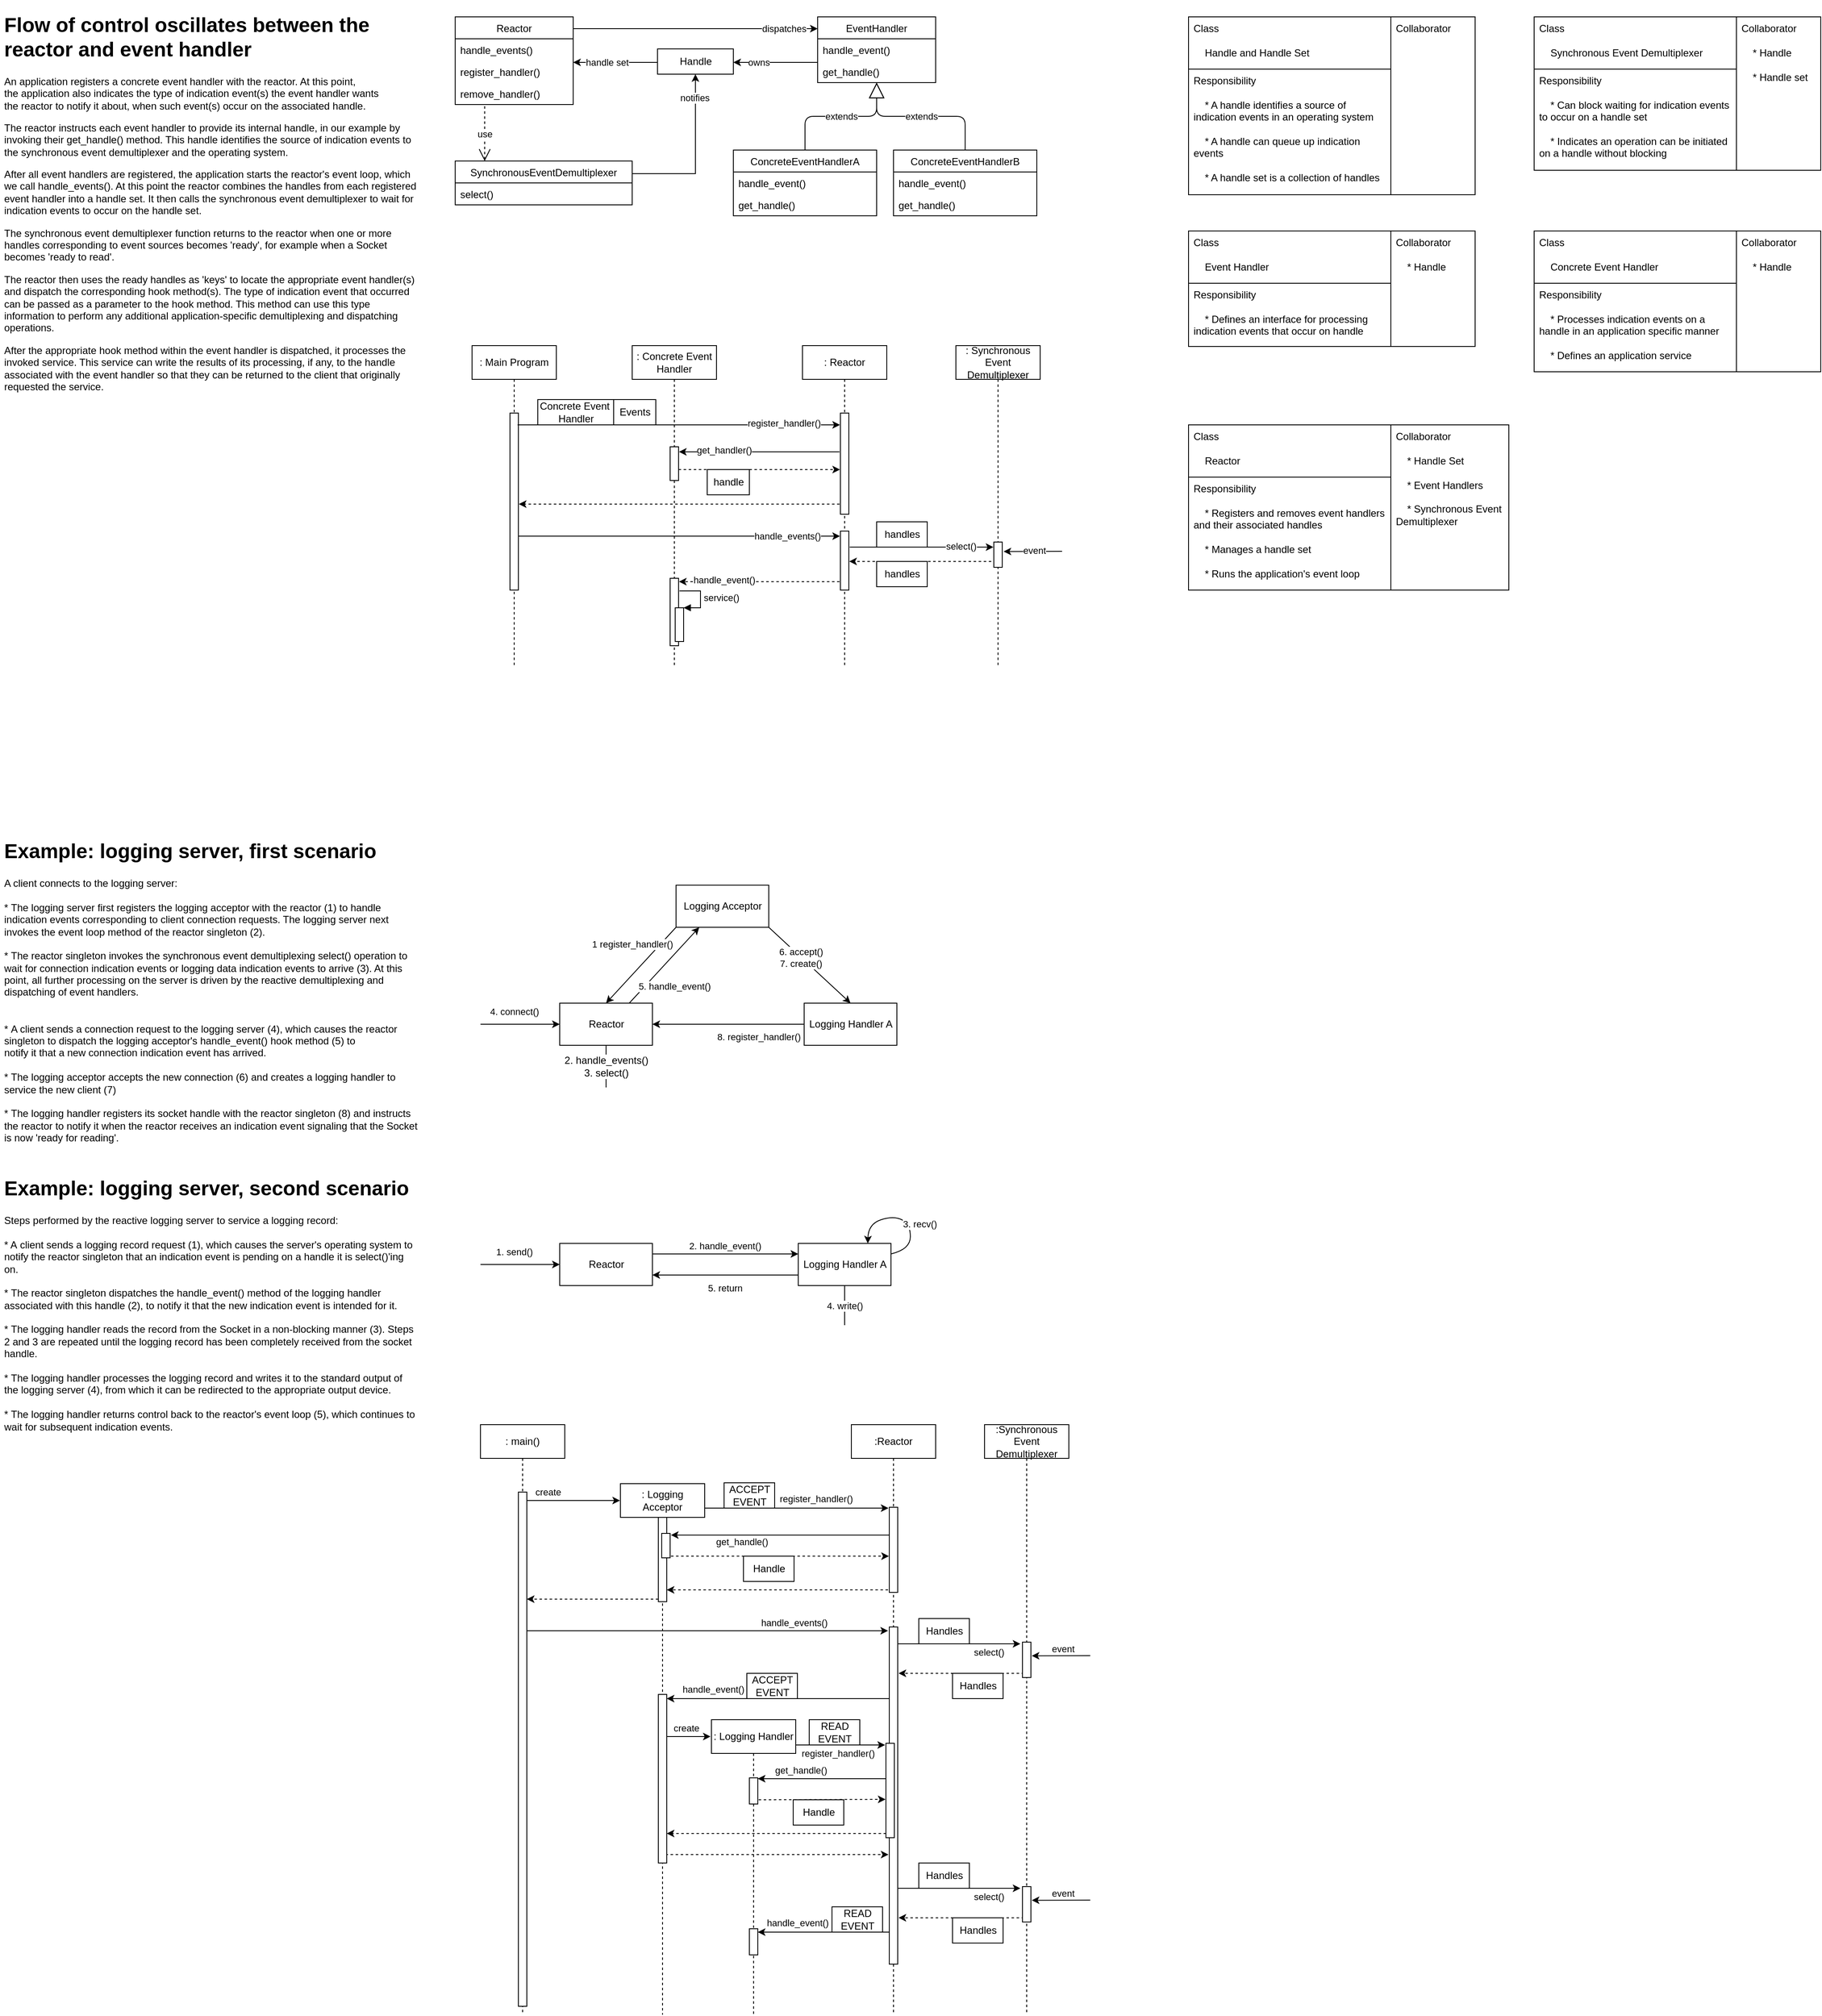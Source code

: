 <mxfile version="13.6.5">
    <diagram id="i6eAsQiDidNN2xdV9aTh" name="Page-1">
        <mxGraphModel dx="2067" dy="903" grid="1" gridSize="10" guides="1" tooltips="1" connect="1" arrows="1" fold="1" page="0" pageScale="1" pageWidth="827" pageHeight="1169" math="0" shadow="0">
            <root>
                <mxCell id="0"/>
                <mxCell id="1" parent="0"/>
                <mxCell id="310" value="" style="endArrow=classic;html=1;" edge="1" parent="1">
                    <mxGeometry width="50" height="50" relative="1" as="geometry">
                        <mxPoint x="820" y="2330" as="sourcePoint"/>
                        <mxPoint x="970.5" y="2330" as="targetPoint"/>
                    </mxGeometry>
                </mxCell>
                <mxCell id="311" value="select()" style="edgeLabel;html=1;align=center;verticalAlign=middle;resizable=0;points=[];" vertex="1" connectable="0" parent="310">
                    <mxGeometry x="0.548" y="1" relative="1" as="geometry">
                        <mxPoint x="-4" y="11" as="offset"/>
                    </mxGeometry>
                </mxCell>
                <mxCell id="307" value="" style="endArrow=classic;html=1;" edge="1" parent="1">
                    <mxGeometry width="50" height="50" relative="1" as="geometry">
                        <mxPoint x="820" y="2382" as="sourcePoint"/>
                        <mxPoint x="659" y="2382" as="targetPoint"/>
                    </mxGeometry>
                </mxCell>
                <mxCell id="308" value="handle_event()" style="edgeLabel;html=1;align=center;verticalAlign=middle;resizable=0;points=[];" vertex="1" connectable="0" parent="307">
                    <mxGeometry x="-0.598" y="-3" relative="1" as="geometry">
                        <mxPoint x="-82" y="-8" as="offset"/>
                    </mxGeometry>
                </mxCell>
                <mxCell id="303" value="" style="endArrow=classic;html=1;dashed=1;" edge="1" parent="1">
                    <mxGeometry width="50" height="50" relative="1" as="geometry">
                        <mxPoint x="543.5" y="2290" as="sourcePoint"/>
                        <mxPoint x="814" y="2290" as="targetPoint"/>
                    </mxGeometry>
                </mxCell>
                <mxCell id="298" value="" style="endArrow=classic;html=1;" edge="1" parent="1">
                    <mxGeometry width="50" height="50" relative="1" as="geometry">
                        <mxPoint x="813" y="2200" as="sourcePoint"/>
                        <mxPoint x="659" y="2200" as="targetPoint"/>
                    </mxGeometry>
                </mxCell>
                <mxCell id="299" value="get_handle()" style="edgeLabel;html=1;align=center;verticalAlign=middle;resizable=0;points=[];" vertex="1" connectable="0" parent="298">
                    <mxGeometry x="-0.598" y="-3" relative="1" as="geometry">
                        <mxPoint x="-72" y="-7" as="offset"/>
                    </mxGeometry>
                </mxCell>
                <mxCell id="295" value="" style="endArrow=classic;html=1;" edge="1" parent="1">
                    <mxGeometry width="50" height="50" relative="1" as="geometry">
                        <mxPoint x="700" y="2160" as="sourcePoint"/>
                        <mxPoint x="810" y="2160" as="targetPoint"/>
                    </mxGeometry>
                </mxCell>
                <mxCell id="296" value="register_handler()" style="edgeLabel;html=1;align=center;verticalAlign=middle;resizable=0;points=[];" vertex="1" connectable="0" parent="295">
                    <mxGeometry x="-0.598" y="-3" relative="1" as="geometry">
                        <mxPoint x="32" y="7" as="offset"/>
                    </mxGeometry>
                </mxCell>
                <mxCell id="282" value="" style="endArrow=classic;html=1;" edge="1" parent="1" source="239">
                    <mxGeometry width="50" height="50" relative="1" as="geometry">
                        <mxPoint x="788" y="2105" as="sourcePoint"/>
                        <mxPoint x="551" y="2105" as="targetPoint"/>
                    </mxGeometry>
                </mxCell>
                <mxCell id="283" value="handle_event()" style="edgeLabel;html=1;align=center;verticalAlign=middle;resizable=0;points=[];" vertex="1" connectable="0" parent="282">
                    <mxGeometry x="0.23" y="4" relative="1" as="geometry">
                        <mxPoint x="-49" y="-15" as="offset"/>
                    </mxGeometry>
                </mxCell>
                <mxCell id="279" value="" style="endArrow=classic;html=1;dashed=1;exitX=0.7;exitY=0.881;exitDx=0;exitDy=0;exitPerimeter=0;" edge="1" parent="1">
                    <mxGeometry width="50" height="50" relative="1" as="geometry">
                        <mxPoint x="981" y="2075.002" as="sourcePoint"/>
                        <mxPoint x="826" y="2075" as="targetPoint"/>
                    </mxGeometry>
                </mxCell>
                <mxCell id="272" value="" style="endArrow=classic;html=1;" edge="1" parent="1">
                    <mxGeometry width="50" height="50" relative="1" as="geometry">
                        <mxPoint x="820" y="2040" as="sourcePoint"/>
                        <mxPoint x="970.5" y="2040" as="targetPoint"/>
                    </mxGeometry>
                </mxCell>
                <mxCell id="273" value="select()" style="edgeLabel;html=1;align=center;verticalAlign=middle;resizable=0;points=[];" vertex="1" connectable="0" parent="272">
                    <mxGeometry x="0.548" y="1" relative="1" as="geometry">
                        <mxPoint x="-4" y="11" as="offset"/>
                    </mxGeometry>
                </mxCell>
                <mxCell id="270" value="" style="endArrow=classic;html=1;" edge="1" parent="1">
                    <mxGeometry width="50" height="50" relative="1" as="geometry">
                        <mxPoint x="379.5" y="2024.5" as="sourcePoint"/>
                        <mxPoint x="813.5" y="2024.5" as="targetPoint"/>
                    </mxGeometry>
                </mxCell>
                <mxCell id="271" value="handle_events()" style="edgeLabel;html=1;align=center;verticalAlign=middle;resizable=0;points=[];" vertex="1" connectable="0" parent="270">
                    <mxGeometry x="-0.598" y="-3" relative="1" as="geometry">
                        <mxPoint x="235.5" y="-13" as="offset"/>
                    </mxGeometry>
                </mxCell>
                <mxCell id="263" value="" style="endArrow=classic;html=1;dashed=1;" edge="1" parent="1" source="239">
                    <mxGeometry width="50" height="50" relative="1" as="geometry">
                        <mxPoint x="788" y="1976" as="sourcePoint"/>
                        <mxPoint x="551" y="1976" as="targetPoint"/>
                    </mxGeometry>
                </mxCell>
                <mxCell id="247" value="" style="endArrow=classic;html=1;entryX=0.5;entryY=0.01;entryDx=0;entryDy=0;entryPerimeter=0;" edge="1" parent="1">
                    <mxGeometry width="50" height="50" relative="1" as="geometry">
                        <mxPoint x="590" y="1879" as="sourcePoint"/>
                        <mxPoint x="814" y="1879.01" as="targetPoint"/>
                    </mxGeometry>
                </mxCell>
                <mxCell id="248" value="register_handler()" style="edgeLabel;html=1;align=center;verticalAlign=middle;resizable=0;points=[];" vertex="1" connectable="0" parent="247">
                    <mxGeometry x="-0.598" y="-3" relative="1" as="geometry">
                        <mxPoint x="93" y="-14" as="offset"/>
                    </mxGeometry>
                </mxCell>
                <mxCell id="290" value="" style="endArrow=classic;html=1;entryX=0.06;entryY=0.105;entryDx=0;entryDy=0;entryPerimeter=0;" edge="1" parent="1">
                    <mxGeometry width="50" height="50" relative="1" as="geometry">
                        <mxPoint x="546.5" y="2149.95" as="sourcePoint"/>
                        <mxPoint x="603" y="2149.95" as="targetPoint"/>
                    </mxGeometry>
                </mxCell>
                <mxCell id="291" value="create" style="edgeLabel;html=1;align=center;verticalAlign=middle;resizable=0;points=[];" vertex="1" connectable="0" parent="290">
                    <mxGeometry x="-0.598" y="-3" relative="1" as="geometry">
                        <mxPoint x="16" y="-13" as="offset"/>
                    </mxGeometry>
                </mxCell>
                <mxCell id="256" value="" style="endArrow=classic;html=1;dashed=1;" edge="1" parent="1">
                    <mxGeometry width="50" height="50" relative="1" as="geometry">
                        <mxPoint x="544" y="1936" as="sourcePoint"/>
                        <mxPoint x="814.5" y="1936" as="targetPoint"/>
                    </mxGeometry>
                </mxCell>
                <mxCell id="252" value="" style="endArrow=classic;html=1;" edge="1" parent="1" source="239">
                    <mxGeometry width="50" height="50" relative="1" as="geometry">
                        <mxPoint x="789" y="1911" as="sourcePoint"/>
                        <mxPoint x="556" y="1911" as="targetPoint"/>
                        <Array as="points">
                            <mxPoint x="790" y="1911"/>
                        </Array>
                    </mxGeometry>
                </mxCell>
                <mxCell id="253" value="get_handle()" style="edgeLabel;html=1;align=center;verticalAlign=middle;resizable=0;points=[];" vertex="1" connectable="0" parent="252">
                    <mxGeometry x="-0.598" y="-3" relative="1" as="geometry">
                        <mxPoint x="-126.5" y="11" as="offset"/>
                    </mxGeometry>
                </mxCell>
                <mxCell id="29" value="dispatches" style="edgeStyle=orthogonalEdgeStyle;rounded=0;orthogonalLoop=1;jettySize=auto;html=1;entryX=0;entryY=0.5;entryDx=0;entryDy=0;" parent="1" edge="1">
                    <mxGeometry x="0.724" relative="1" as="geometry">
                        <mxPoint x="440" y="124" as="sourcePoint"/>
                        <mxPoint x="730" y="124" as="targetPoint"/>
                        <mxPoint as="offset"/>
                    </mxGeometry>
                </mxCell>
                <mxCell id="31" value="Handle" style="html=1;" parent="1" vertex="1">
                    <mxGeometry x="540" y="148" width="90" height="30" as="geometry"/>
                </mxCell>
                <mxCell id="34" value="owns" style="endArrow=classic;html=1;entryX=1;entryY=0.5;entryDx=0;entryDy=0;" parent="1" edge="1">
                    <mxGeometry x="0.4" width="50" height="50" relative="1" as="geometry">
                        <mxPoint x="730" y="164" as="sourcePoint"/>
                        <mxPoint x="630" y="164" as="targetPoint"/>
                        <mxPoint as="offset"/>
                    </mxGeometry>
                </mxCell>
                <mxCell id="35" value="handle set" style="endArrow=classic;html=1;entryX=1;entryY=0.5;entryDx=0;entryDy=0;" parent="1" edge="1">
                    <mxGeometry x="0.2" width="50" height="50" relative="1" as="geometry">
                        <mxPoint x="540" y="164" as="sourcePoint"/>
                        <mxPoint x="440" y="164" as="targetPoint"/>
                        <mxPoint as="offset"/>
                    </mxGeometry>
                </mxCell>
                <mxCell id="40" style="edgeStyle=orthogonalEdgeStyle;rounded=0;orthogonalLoop=1;jettySize=auto;html=1;entryX=0.5;entryY=1;entryDx=0;entryDy=0;" parent="1" source="36" target="31" edge="1">
                    <mxGeometry relative="1" as="geometry">
                        <Array as="points">
                            <mxPoint x="585" y="296"/>
                        </Array>
                    </mxGeometry>
                </mxCell>
                <mxCell id="43" value="notifies" style="edgeLabel;html=1;align=center;verticalAlign=middle;resizable=0;points=[];" parent="40" vertex="1" connectable="0">
                    <mxGeometry x="0.714" y="1" relative="1" as="geometry">
                        <mxPoint as="offset"/>
                    </mxGeometry>
                </mxCell>
                <mxCell id="44" value="use" style="endArrow=open;endSize=12;dashed=1;html=1;" parent="1" edge="1">
                    <mxGeometry width="160" relative="1" as="geometry">
                        <mxPoint x="335" y="216" as="sourcePoint"/>
                        <mxPoint x="335" y="281" as="targetPoint"/>
                    </mxGeometry>
                </mxCell>
                <mxCell id="55" value="extends" style="endArrow=block;endSize=16;endFill=0;html=1;exitX=0.5;exitY=0;exitDx=0;exitDy=0;edgeStyle=orthogonalEdgeStyle;elbow=vertical;" parent="1" source="49" target="10" edge="1">
                    <mxGeometry width="160" relative="1" as="geometry">
                        <mxPoint x="800" y="246" as="sourcePoint"/>
                        <mxPoint x="820" y="196" as="targetPoint"/>
                    </mxGeometry>
                </mxCell>
                <mxCell id="56" value="extends" style="endArrow=block;endSize=16;endFill=0;html=1;exitX=0.5;exitY=0;exitDx=0;exitDy=0;edgeStyle=orthogonalEdgeStyle;" parent="1" source="52" target="10" edge="1">
                    <mxGeometry width="160" relative="1" as="geometry">
                        <mxPoint x="874.14" y="276" as="sourcePoint"/>
                        <mxPoint x="810" y="186" as="targetPoint"/>
                    </mxGeometry>
                </mxCell>
                <mxCell id="6" value="Reactor" style="swimlane;fontStyle=0;childLayout=stackLayout;horizontal=1;startSize=26;fillColor=none;horizontalStack=0;resizeParent=1;resizeParentMax=0;resizeLast=0;collapsible=1;marginBottom=0;" parent="1" vertex="1">
                    <mxGeometry x="300" y="110" width="140" height="104" as="geometry">
                        <mxRectangle x="90" y="200" width="70" height="26" as="alternateBounds"/>
                    </mxGeometry>
                </mxCell>
                <mxCell id="7" value="handle_events()" style="text;strokeColor=none;fillColor=none;align=left;verticalAlign=top;spacingLeft=4;spacingRight=4;overflow=hidden;rotatable=0;points=[[0,0.5],[1,0.5]];portConstraint=eastwest;" parent="6" vertex="1">
                    <mxGeometry y="26" width="140" height="26" as="geometry"/>
                </mxCell>
                <mxCell id="8" value="register_handler()" style="text;strokeColor=none;fillColor=none;align=left;verticalAlign=top;spacingLeft=4;spacingRight=4;overflow=hidden;rotatable=0;points=[[0,0.5],[1,0.5]];portConstraint=eastwest;" parent="6" vertex="1">
                    <mxGeometry y="52" width="140" height="26" as="geometry"/>
                </mxCell>
                <mxCell id="9" value="remove_handler()" style="text;strokeColor=none;fillColor=none;align=left;verticalAlign=top;spacingLeft=4;spacingRight=4;overflow=hidden;rotatable=0;points=[[0,0.5],[1,0.5]];portConstraint=eastwest;" parent="6" vertex="1">
                    <mxGeometry y="78" width="140" height="26" as="geometry"/>
                </mxCell>
                <mxCell id="10" value="EventHandler" style="swimlane;fontStyle=0;childLayout=stackLayout;horizontal=1;startSize=26;fillColor=none;horizontalStack=0;resizeParent=1;resizeParentMax=0;resizeLast=0;collapsible=1;marginBottom=0;" parent="1" vertex="1">
                    <mxGeometry x="730" y="110" width="140" height="78" as="geometry"/>
                </mxCell>
                <mxCell id="11" value="handle_event()" style="text;strokeColor=none;fillColor=none;align=left;verticalAlign=top;spacingLeft=4;spacingRight=4;overflow=hidden;rotatable=0;points=[[0,0.5],[1,0.5]];portConstraint=eastwest;" parent="10" vertex="1">
                    <mxGeometry y="26" width="140" height="26" as="geometry"/>
                </mxCell>
                <mxCell id="12" value="get_handle()" style="text;strokeColor=none;fillColor=none;align=left;verticalAlign=top;spacingLeft=4;spacingRight=4;overflow=hidden;rotatable=0;points=[[0,0.5],[1,0.5]];portConstraint=eastwest;" parent="10" vertex="1">
                    <mxGeometry y="52" width="140" height="26" as="geometry"/>
                </mxCell>
                <mxCell id="36" value="SynchronousEventDemultiplexer" style="swimlane;fontStyle=0;childLayout=stackLayout;horizontal=1;startSize=26;fillColor=none;horizontalStack=0;resizeParent=1;resizeParentMax=0;resizeLast=0;collapsible=1;marginBottom=0;" parent="1" vertex="1">
                    <mxGeometry x="300" y="281" width="210" height="52" as="geometry"/>
                </mxCell>
                <mxCell id="37" value="select()" style="text;strokeColor=none;fillColor=none;align=left;verticalAlign=top;spacingLeft=4;spacingRight=4;overflow=hidden;rotatable=0;points=[[0,0.5],[1,0.5]];portConstraint=eastwest;" parent="36" vertex="1">
                    <mxGeometry y="26" width="210" height="26" as="geometry"/>
                </mxCell>
                <mxCell id="49" value="ConcreteEventHandlerA" style="swimlane;fontStyle=0;childLayout=stackLayout;horizontal=1;startSize=26;fillColor=none;horizontalStack=0;resizeParent=1;resizeParentMax=0;resizeLast=0;collapsible=1;marginBottom=0;" parent="1" vertex="1">
                    <mxGeometry x="630" y="268" width="170" height="78" as="geometry"/>
                </mxCell>
                <mxCell id="50" value="handle_event()" style="text;strokeColor=none;fillColor=none;align=left;verticalAlign=top;spacingLeft=4;spacingRight=4;overflow=hidden;rotatable=0;points=[[0,0.5],[1,0.5]];portConstraint=eastwest;" parent="49" vertex="1">
                    <mxGeometry y="26" width="170" height="26" as="geometry"/>
                </mxCell>
                <mxCell id="51" value="get_handle()" style="text;strokeColor=none;fillColor=none;align=left;verticalAlign=top;spacingLeft=4;spacingRight=4;overflow=hidden;rotatable=0;points=[[0,0.5],[1,0.5]];portConstraint=eastwest;" parent="49" vertex="1">
                    <mxGeometry y="52" width="170" height="26" as="geometry"/>
                </mxCell>
                <mxCell id="52" value="ConcreteEventHandlerB" style="swimlane;fontStyle=0;childLayout=stackLayout;horizontal=1;startSize=26;fillColor=none;horizontalStack=0;resizeParent=1;resizeParentMax=0;resizeLast=0;collapsible=1;marginBottom=0;" parent="1" vertex="1">
                    <mxGeometry x="820" y="268" width="170" height="78" as="geometry"/>
                </mxCell>
                <mxCell id="53" value="handle_event()" style="text;strokeColor=none;fillColor=none;align=left;verticalAlign=top;spacingLeft=4;spacingRight=4;overflow=hidden;rotatable=0;points=[[0,0.5],[1,0.5]];portConstraint=eastwest;" parent="52" vertex="1">
                    <mxGeometry y="26" width="170" height="26" as="geometry"/>
                </mxCell>
                <mxCell id="54" value="get_handle()" style="text;strokeColor=none;fillColor=none;align=left;verticalAlign=top;spacingLeft=4;spacingRight=4;overflow=hidden;rotatable=0;points=[[0,0.5],[1,0.5]];portConstraint=eastwest;" parent="52" vertex="1">
                    <mxGeometry y="52" width="170" height="26" as="geometry"/>
                </mxCell>
                <mxCell id="61" value="&lt;h1&gt;Flow of control oscillates between the reactor and event handler&lt;/h1&gt;&lt;p&gt;&lt;span&gt;An application registers a concrete event handler with the reactor. At this point, the&amp;nbsp;&lt;/span&gt;&lt;span&gt;application also indicates the type of indication event(s) the event handler wants the&amp;nbsp;&lt;/span&gt;&lt;span class=&quot;fontstyle0&quot;&gt;reactor to notify it about, when such event(s) occur on the associated handle.&lt;/span&gt;&lt;span&gt;&amp;nbsp;&amp;nbsp;&lt;/span&gt;&lt;/p&gt;&lt;p&gt;&lt;span class=&quot;fontstyle0&quot;&gt;The reactor instructs each event handler to provide its internal handle, in our example by invoking their &lt;/span&gt;&lt;span class=&quot;fontstyle2&quot;&gt;get_handle() &lt;/span&gt;&lt;span class=&quot;fontstyle0&quot;&gt;method. This handle identifies the source of indication events to the synchronous event demultiplexer and the operating system.&lt;/span&gt;&amp;nbsp;&amp;nbsp;&lt;br style=&quot;line-height: normal&quot;&gt;&lt;/p&gt;&lt;p&gt;&lt;span class=&quot;fontstyle0&quot;&gt;After all event handlers are registered, the application starts the reactor's event loop, which we call &lt;/span&gt;&lt;span class=&quot;fontstyle2&quot;&gt;handle_events()&lt;/span&gt;&lt;span class=&quot;fontstyle0&quot;&gt;. At this point the reactor combines the handles from each registered event handler into a handle set. It then calls the synchronous event demultiplexer to wait for indication events to occur on the handle set.&lt;/span&gt;&amp;nbsp;&amp;nbsp;&lt;br style=&quot;line-height: normal&quot;&gt;&lt;/p&gt;&lt;p&gt;&lt;span class=&quot;fontstyle0&quot;&gt;The synchronous event demultiplexer function returns to the reactor when one or more handles corresponding to event sources becomes 'ready', for example when a Socket becomes 'ready to read'.&lt;/span&gt;&amp;nbsp;&amp;nbsp;&lt;br style=&quot;line-height: normal&quot;&gt;&lt;/p&gt;&lt;p&gt;&lt;span class=&quot;fontstyle0&quot;&gt;The reactor then uses the ready handles as 'keys' to locate the appropriate event handler(s) and dispatch the corresponding hook method(s). The type of indication event that occurred can be passed as a parameter to the hook method. This method can use this type information to perform any additional application-specific demultiplexing and dispatching operations.&lt;/span&gt;&amp;nbsp;&amp;nbsp;&lt;br style=&quot;line-height: normal&quot;&gt;&lt;/p&gt;&lt;p&gt;&lt;span class=&quot;fontstyle0&quot;&gt;After the appropriate hook method within the event handler is dispatched, it processes the invoked service. This service can write the results of its processing, if any, to the handle associated with the event handler so that they can be returned to the client that originally requested the service.&lt;/span&gt;&amp;nbsp;&amp;nbsp;&lt;br style=&quot;line-height: normal&quot;&gt;&lt;/p&gt;&lt;p&gt;&lt;br&gt;&lt;/p&gt;" style="text;html=1;strokeColor=none;fillColor=none;spacing=5;spacingTop=-20;whiteSpace=wrap;overflow=hidden;rounded=0;" parent="1" vertex="1">
                    <mxGeometry x="-240" y="100" width="500" height="510" as="geometry"/>
                </mxCell>
                <mxCell id="62" value=": Main Program" style="shape=umlLifeline;perimeter=lifelinePerimeter;whiteSpace=wrap;html=1;container=1;collapsible=0;recursiveResize=0;outlineConnect=0;" parent="1" vertex="1">
                    <mxGeometry x="320" y="500" width="100" height="380" as="geometry"/>
                </mxCell>
                <mxCell id="67" value="" style="html=1;points=[];perimeter=orthogonalPerimeter;" parent="62" vertex="1">
                    <mxGeometry x="45" y="80" width="10" height="210" as="geometry"/>
                </mxCell>
                <mxCell id="63" value=": Concrete Event Handler" style="shape=umlLifeline;perimeter=lifelinePerimeter;whiteSpace=wrap;html=1;container=1;collapsible=0;recursiveResize=0;outlineConnect=0;" parent="1" vertex="1">
                    <mxGeometry x="510" y="500" width="100" height="380" as="geometry"/>
                </mxCell>
                <mxCell id="75" value="" style="html=1;points=[];perimeter=orthogonalPerimeter;" parent="63" vertex="1">
                    <mxGeometry x="45" y="120" width="10" height="40" as="geometry"/>
                </mxCell>
                <mxCell id="84" value="" style="html=1;points=[];perimeter=orthogonalPerimeter;" parent="63" vertex="1">
                    <mxGeometry x="45" y="276" width="10" height="80" as="geometry"/>
                </mxCell>
                <mxCell id="93" value="" style="html=1;points=[];perimeter=orthogonalPerimeter;" parent="63" vertex="1">
                    <mxGeometry x="51" y="311" width="10" height="40" as="geometry"/>
                </mxCell>
                <mxCell id="94" value="service()" style="edgeStyle=orthogonalEdgeStyle;html=1;align=left;spacingLeft=2;endArrow=block;rounded=0;entryX=1;entryY=0;" parent="63" target="93" edge="1">
                    <mxGeometry relative="1" as="geometry">
                        <mxPoint x="56" y="291" as="sourcePoint"/>
                        <Array as="points">
                            <mxPoint x="81" y="291"/>
                        </Array>
                    </mxGeometry>
                </mxCell>
                <mxCell id="64" value=": Reactor" style="shape=umlLifeline;perimeter=lifelinePerimeter;whiteSpace=wrap;html=1;container=1;collapsible=0;recursiveResize=0;outlineConnect=0;" parent="1" vertex="1">
                    <mxGeometry x="712" y="500" width="100" height="380" as="geometry"/>
                </mxCell>
                <mxCell id="69" value="" style="html=1;points=[];perimeter=orthogonalPerimeter;" parent="64" vertex="1">
                    <mxGeometry x="45" y="80" width="10" height="120" as="geometry"/>
                </mxCell>
                <mxCell id="81" value="" style="html=1;points=[];perimeter=orthogonalPerimeter;" parent="64" vertex="1">
                    <mxGeometry x="45" y="220" width="10" height="70" as="geometry"/>
                </mxCell>
                <mxCell id="65" value=": Synchronous Event Demultiplexer" style="shape=umlLifeline;perimeter=lifelinePerimeter;whiteSpace=wrap;html=1;container=1;collapsible=0;recursiveResize=0;outlineConnect=0;" parent="1" vertex="1">
                    <mxGeometry x="894" y="500" width="100" height="380" as="geometry"/>
                </mxCell>
                <mxCell id="85" value="" style="html=1;points=[];perimeter=orthogonalPerimeter;" parent="65" vertex="1">
                    <mxGeometry x="45" y="233" width="10" height="30" as="geometry"/>
                </mxCell>
                <mxCell id="70" value="" style="endArrow=classic;html=1;" parent="1" edge="1">
                    <mxGeometry width="50" height="50" relative="1" as="geometry">
                        <mxPoint x="374" y="594" as="sourcePoint"/>
                        <mxPoint x="756.5" y="594" as="targetPoint"/>
                    </mxGeometry>
                </mxCell>
                <mxCell id="74" value="register_handler()" style="edgeLabel;html=1;align=center;verticalAlign=middle;resizable=0;points=[];" parent="70" vertex="1" connectable="0">
                    <mxGeometry x="0.522" y="-3" relative="1" as="geometry">
                        <mxPoint x="25" y="-5" as="offset"/>
                    </mxGeometry>
                </mxCell>
                <mxCell id="73" value="" style="group" parent="1" vertex="1" connectable="0">
                    <mxGeometry x="398" y="564" width="140" height="30" as="geometry"/>
                </mxCell>
                <mxCell id="71" value="Concrete Event&amp;nbsp;&lt;br&gt;Handler" style="html=1;" parent="73" vertex="1">
                    <mxGeometry width="90" height="30" as="geometry"/>
                </mxCell>
                <mxCell id="72" value="Events" style="html=1;" parent="73" vertex="1">
                    <mxGeometry x="90" width="50" height="30" as="geometry"/>
                </mxCell>
                <mxCell id="76" value="" style="endArrow=classic;html=1;" parent="1" edge="1">
                    <mxGeometry width="50" height="50" relative="1" as="geometry">
                        <mxPoint x="756" y="626" as="sourcePoint"/>
                        <mxPoint x="565.5" y="626" as="targetPoint"/>
                    </mxGeometry>
                </mxCell>
                <mxCell id="77" value="get_handler()" style="edgeLabel;html=1;align=center;verticalAlign=middle;resizable=0;points=[];" parent="76" vertex="1" connectable="0">
                    <mxGeometry x="0.218" y="3" relative="1" as="geometry">
                        <mxPoint x="-21" y="-5" as="offset"/>
                    </mxGeometry>
                </mxCell>
                <mxCell id="78" value="" style="endArrow=classic;html=1;dashed=1" parent="1" edge="1">
                    <mxGeometry width="50" height="50" relative="1" as="geometry">
                        <mxPoint x="565" y="647" as="sourcePoint"/>
                        <mxPoint x="756.5" y="647" as="targetPoint"/>
                    </mxGeometry>
                </mxCell>
                <mxCell id="79" value="handle" style="html=1;" parent="1" vertex="1">
                    <mxGeometry x="599" y="647" width="50" height="30" as="geometry"/>
                </mxCell>
                <mxCell id="80" value="" style="endArrow=classic;html=1;dashed=1;" parent="1" edge="1">
                    <mxGeometry width="50" height="50" relative="1" as="geometry">
                        <mxPoint x="756" y="688" as="sourcePoint"/>
                        <mxPoint x="375.5" y="688" as="targetPoint"/>
                    </mxGeometry>
                </mxCell>
                <mxCell id="82" value="" style="endArrow=classic;html=1;" parent="1" edge="1">
                    <mxGeometry width="50" height="50" relative="1" as="geometry">
                        <mxPoint x="375" y="726" as="sourcePoint"/>
                        <mxPoint x="756.5" y="726" as="targetPoint"/>
                    </mxGeometry>
                </mxCell>
                <mxCell id="83" value="handle_events()" style="edgeLabel;html=1;align=center;verticalAlign=middle;resizable=0;points=[];" parent="82" vertex="1" connectable="0">
                    <mxGeometry x="0.499" relative="1" as="geometry">
                        <mxPoint x="33" as="offset"/>
                    </mxGeometry>
                </mxCell>
                <mxCell id="86" value="" style="endArrow=classic;html=1;" parent="1" edge="1">
                    <mxGeometry width="50" height="50" relative="1" as="geometry">
                        <mxPoint x="768" y="739" as="sourcePoint"/>
                        <mxPoint x="938.5" y="739" as="targetPoint"/>
                    </mxGeometry>
                </mxCell>
                <mxCell id="87" value="select()" style="edgeLabel;html=1;align=center;verticalAlign=middle;resizable=0;points=[];" parent="86" vertex="1" connectable="0">
                    <mxGeometry x="0.548" y="1" relative="1" as="geometry">
                        <mxPoint as="offset"/>
                    </mxGeometry>
                </mxCell>
                <mxCell id="88" value="handles" style="html=1;" parent="1" vertex="1">
                    <mxGeometry x="800" y="709" width="60" height="30" as="geometry"/>
                </mxCell>
                <mxCell id="89" value="" style="endArrow=classic;html=1;dashed=1" parent="1" edge="1">
                    <mxGeometry width="50" height="50" relative="1" as="geometry">
                        <mxPoint x="936" y="756" as="sourcePoint"/>
                        <mxPoint x="767.5" y="756" as="targetPoint"/>
                    </mxGeometry>
                </mxCell>
                <mxCell id="90" value="handles" style="html=1;" parent="1" vertex="1">
                    <mxGeometry x="800" y="756" width="60" height="30" as="geometry"/>
                </mxCell>
                <mxCell id="91" value="" style="endArrow=classic;html=1;entryX=1.16;entryY=0.607;entryDx=0;entryDy=0;entryPerimeter=0;" parent="1" edge="1">
                    <mxGeometry width="50" height="50" relative="1" as="geometry">
                        <mxPoint x="1020" y="744" as="sourcePoint"/>
                        <mxPoint x="950.6" y="744.21" as="targetPoint"/>
                    </mxGeometry>
                </mxCell>
                <mxCell id="92" value="event" style="edgeLabel;html=1;align=center;verticalAlign=middle;resizable=0;points=[];" parent="91" vertex="1" connectable="0">
                    <mxGeometry x="-0.28" y="-1" relative="1" as="geometry">
                        <mxPoint x="-8" as="offset"/>
                    </mxGeometry>
                </mxCell>
                <mxCell id="95" value="" style="endArrow=classic;html=1;dashed=1;" parent="1" edge="1">
                    <mxGeometry width="50" height="50" relative="1" as="geometry">
                        <mxPoint x="756" y="780" as="sourcePoint"/>
                        <mxPoint x="565.5" y="780" as="targetPoint"/>
                    </mxGeometry>
                </mxCell>
                <mxCell id="96" value="handle_event()" style="edgeLabel;html=1;align=center;verticalAlign=middle;resizable=0;points=[];" parent="95" vertex="1" connectable="0">
                    <mxGeometry x="0.218" y="3" relative="1" as="geometry">
                        <mxPoint x="-21" y="-5" as="offset"/>
                    </mxGeometry>
                </mxCell>
                <mxCell id="97" value="Class&lt;br&gt;&lt;br&gt;&amp;nbsp; &amp;nbsp; Handle and Handle Set" style="html=1;align=left;verticalAlign=top;spacingLeft=4;spacingRight=4;" parent="1" vertex="1">
                    <mxGeometry x="1170" y="110" width="240" height="62" as="geometry"/>
                </mxCell>
                <mxCell id="114" value="Responsibility&lt;br&gt;&lt;br&gt;&amp;nbsp; &amp;nbsp; * A handle identifies a source of&lt;br&gt;indication events in an operating system&lt;br&gt;&lt;br&gt;&amp;nbsp; &amp;nbsp; * A handle can queue up indication&lt;br&gt;events&lt;br&gt;&lt;br&gt;&amp;nbsp; &amp;nbsp; * A handle set is a collection of handles" style="html=1;align=left;verticalAlign=top;spacingLeft=4;spacingRight=4;" parent="1" vertex="1">
                    <mxGeometry x="1170" y="172" width="240" height="149" as="geometry"/>
                </mxCell>
                <mxCell id="115" value="Collaborator" style="html=1;align=left;verticalAlign=top;spacingLeft=4;spacingRight=4;" parent="1" vertex="1">
                    <mxGeometry x="1410" y="110" width="100" height="211" as="geometry"/>
                </mxCell>
                <mxCell id="119" value="Class&lt;br&gt;&lt;br&gt;&amp;nbsp; &amp;nbsp; Synchronous Event Demultiplexer" style="html=1;align=left;verticalAlign=top;spacingLeft=4;spacingRight=4;" parent="1" vertex="1">
                    <mxGeometry x="1580" y="110" width="240" height="62" as="geometry"/>
                </mxCell>
                <mxCell id="120" value="Responsibility&lt;br&gt;&lt;br&gt;&amp;nbsp; &amp;nbsp; * Can block waiting for indication events&lt;br&gt;to occur on a handle set&lt;br&gt;&lt;br&gt;&amp;nbsp; &amp;nbsp; * Indicates an operation can be initiated&lt;br&gt;on a handle without blocking" style="html=1;align=left;verticalAlign=top;spacingLeft=4;spacingRight=4;" parent="1" vertex="1">
                    <mxGeometry x="1580" y="172" width="240" height="120" as="geometry"/>
                </mxCell>
                <mxCell id="121" value="Collaborator&lt;br&gt;&lt;br&gt;&amp;nbsp; &amp;nbsp; * Handle&lt;br&gt;&lt;br&gt;&amp;nbsp; &amp;nbsp; * Handle set" style="html=1;align=left;verticalAlign=top;spacingLeft=4;spacingRight=4;" parent="1" vertex="1">
                    <mxGeometry x="1820" y="110" width="100" height="182" as="geometry"/>
                </mxCell>
                <mxCell id="122" value="Class&lt;br&gt;&lt;br&gt;&amp;nbsp; &amp;nbsp; Event Handler" style="html=1;align=left;verticalAlign=top;spacingLeft=4;spacingRight=4;" parent="1" vertex="1">
                    <mxGeometry x="1170" y="364" width="240" height="62" as="geometry"/>
                </mxCell>
                <mxCell id="123" value="Responsibility&lt;br&gt;&lt;br&gt;&amp;nbsp; &amp;nbsp; * Defines an interface for processing&amp;nbsp;&lt;br&gt;indication events that occur on handle" style="html=1;align=left;verticalAlign=top;spacingLeft=4;spacingRight=4;" parent="1" vertex="1">
                    <mxGeometry x="1170" y="426" width="240" height="75" as="geometry"/>
                </mxCell>
                <mxCell id="124" value="Collaborator&lt;br&gt;&lt;br&gt;&amp;nbsp; &amp;nbsp; * Handle" style="html=1;align=left;verticalAlign=top;spacingLeft=4;spacingRight=4;" parent="1" vertex="1">
                    <mxGeometry x="1410" y="364" width="100" height="137" as="geometry"/>
                </mxCell>
                <mxCell id="125" value="Class&lt;br&gt;&lt;br&gt;&amp;nbsp; &amp;nbsp; Concrete Event Handler" style="html=1;align=left;verticalAlign=top;spacingLeft=4;spacingRight=4;" parent="1" vertex="1">
                    <mxGeometry x="1580" y="364" width="240" height="62" as="geometry"/>
                </mxCell>
                <mxCell id="126" value="Responsibility&lt;br&gt;&lt;br&gt;&amp;nbsp; &amp;nbsp; * Processes indication events on a&lt;br&gt;handle in an application specific manner&lt;br&gt;&lt;br&gt;&amp;nbsp; &amp;nbsp; * Defines an application service" style="html=1;align=left;verticalAlign=top;spacingLeft=4;spacingRight=4;" parent="1" vertex="1">
                    <mxGeometry x="1580" y="426" width="240" height="105" as="geometry"/>
                </mxCell>
                <mxCell id="127" value="Collaborator&lt;br&gt;&lt;br&gt;&amp;nbsp; &amp;nbsp; * Handle" style="html=1;align=left;verticalAlign=top;spacingLeft=4;spacingRight=4;" parent="1" vertex="1">
                    <mxGeometry x="1820" y="364" width="100" height="167" as="geometry"/>
                </mxCell>
                <mxCell id="128" value="Class&lt;br&gt;&lt;br&gt;&amp;nbsp; &amp;nbsp; Reactor" style="html=1;align=left;verticalAlign=top;spacingLeft=4;spacingRight=4;" parent="1" vertex="1">
                    <mxGeometry x="1170" y="594" width="240" height="62" as="geometry"/>
                </mxCell>
                <mxCell id="129" value="Responsibility&lt;br&gt;&lt;br&gt;&amp;nbsp; &amp;nbsp; * Registers and removes event handlers&lt;br&gt;and their associated handles&lt;br&gt;&lt;br&gt;&amp;nbsp; &amp;nbsp; * Manages a handle set&lt;br&gt;&lt;br&gt;&amp;nbsp; &amp;nbsp; * Runs the application's event loop" style="html=1;align=left;verticalAlign=top;spacingLeft=4;spacingRight=4;" parent="1" vertex="1">
                    <mxGeometry x="1170" y="656" width="240" height="134" as="geometry"/>
                </mxCell>
                <mxCell id="130" value="Collaborator&lt;br&gt;&lt;br&gt;&amp;nbsp; &amp;nbsp; * Handle Set&lt;br&gt;&lt;br&gt;&amp;nbsp; &amp;nbsp; * Event Handlers&lt;br&gt;&lt;br&gt;&amp;nbsp; &amp;nbsp; * Synchronous Event&lt;br&gt;Demultiplexer" style="html=1;align=left;verticalAlign=top;spacingLeft=4;spacingRight=4;" parent="1" vertex="1">
                    <mxGeometry x="1410" y="594" width="140" height="196" as="geometry"/>
                </mxCell>
                <mxCell id="131" value="&lt;h1&gt;Example: logging server, first scenario&lt;/h1&gt;&lt;span class=&quot;fontstyle0&quot;&gt;A client connects to the logging serve&lt;/span&gt;r:&lt;br style=&quot;line-height: normal&quot;&gt;&lt;span&gt;&amp;nbsp;&lt;br&gt;*&amp;nbsp;&lt;/span&gt;&lt;span class=&quot;fontstyle0&quot;&gt;The logging server first registers the logging acceptor with the reactor (1) to handle indication events corresponding to client connection requests. The logging server next invokes the event loop method of the reactor singleton (2).&lt;br&gt;&lt;/span&gt;&lt;br&gt;*&amp;nbsp;&lt;span class=&quot;fontstyle0&quot;&gt;The reactor singleton invokes the synchronous event demultiplexing &lt;/span&gt;&lt;span class=&quot;fontstyle2&quot;&gt;select()&amp;nbsp;&lt;/span&gt;&lt;span class=&quot;fontstyle0&quot;&gt;operation to wait for connection indication events or logging data indication events to arrive (3). At this point, all further processing on the server is driven by the &lt;/span&gt;&lt;span class=&quot;fontstyle3&quot;&gt;reactive&amp;nbsp;&lt;/span&gt;&lt;span class=&quot;fontstyle0&quot;&gt;demultiplexing and dispatching of event handlers.&lt;/span&gt; &lt;br&gt;&lt;br style=&quot;line-height: normal&quot;&gt;&lt;br&gt;*&amp;nbsp;&lt;span class=&quot;fontstyle0&quot;&gt;A client sends a connection request to the logging server (4), which causes the reactor singleton to dispatch the logging acceptor's &lt;/span&gt;&lt;span class=&quot;fontstyle2&quot;&gt;handle_event() &lt;/span&gt;&lt;span class=&quot;fontstyle0&quot;&gt;hook method (5) to&lt;br&gt;notify it that a new connection indication event has arrived.&lt;/span&gt; &lt;br&gt;&lt;br style=&quot;line-height: normal&quot;&gt;*&amp;nbsp;&lt;span class=&quot;fontstyle0&quot;&gt;The logging acceptor accepts the new connection (6) and creates a logging handler to service the new client (7)&lt;/span&gt;&amp;nbsp;&amp;nbsp;&lt;br&gt;&lt;br&gt;*&amp;nbsp;&lt;span class=&quot;fontstyle0&quot;&gt;The logging handler registers its socket handle with the reactor singleton (8) and instructs the reactor to notify it when the reactor receives an indication event signaling that the Socket is now 'ready for reading'.&lt;/span&gt;&amp;nbsp;&amp;nbsp;" style="text;html=1;strokeColor=none;fillColor=none;spacing=5;spacingTop=-20;whiteSpace=wrap;overflow=hidden;rounded=0;" parent="1" vertex="1">
                    <mxGeometry x="-240" y="1080" width="500" height="400" as="geometry"/>
                </mxCell>
                <mxCell id="136" value="1 register_handler()" style="edgeStyle=none;rounded=0;orthogonalLoop=1;jettySize=auto;html=1;exitX=0;exitY=1;exitDx=0;exitDy=0;entryX=0.5;entryY=0;entryDx=0;entryDy=0;" parent="1" source="132" target="134" edge="1">
                    <mxGeometry x="-0.184" y="-25" relative="1" as="geometry">
                        <mxPoint as="offset"/>
                    </mxGeometry>
                </mxCell>
                <mxCell id="138" style="edgeStyle=none;rounded=0;orthogonalLoop=1;jettySize=auto;html=1;exitX=1;exitY=1;exitDx=0;exitDy=0;entryX=0.5;entryY=0;entryDx=0;entryDy=0;" parent="1" source="132" target="133" edge="1">
                    <mxGeometry relative="1" as="geometry"/>
                </mxCell>
                <mxCell id="145" value="6. accept()&lt;br&gt;7. create()" style="edgeLabel;html=1;align=center;verticalAlign=middle;resizable=0;points=[];" parent="138" vertex="1" connectable="0">
                    <mxGeometry x="-0.211" relative="1" as="geometry">
                        <mxPoint as="offset"/>
                    </mxGeometry>
                </mxCell>
                <mxCell id="132" value="Logging Acceptor" style="html=1;" parent="1" vertex="1">
                    <mxGeometry x="562" y="1140" width="110" height="50" as="geometry"/>
                </mxCell>
                <mxCell id="139" style="edgeStyle=none;rounded=0;orthogonalLoop=1;jettySize=auto;html=1;exitX=0;exitY=0.5;exitDx=0;exitDy=0;entryX=1;entryY=0.5;entryDx=0;entryDy=0;" parent="1" source="133" target="134" edge="1">
                    <mxGeometry relative="1" as="geometry"/>
                </mxCell>
                <mxCell id="144" value="8. register_handler()" style="edgeLabel;html=1;align=center;verticalAlign=middle;resizable=0;points=[];" parent="139" vertex="1" connectable="0">
                    <mxGeometry x="-0.567" relative="1" as="geometry">
                        <mxPoint x="-15" y="15" as="offset"/>
                    </mxGeometry>
                </mxCell>
                <mxCell id="133" value="Logging Handler A" style="html=1;" parent="1" vertex="1">
                    <mxGeometry x="714" y="1280" width="110" height="50" as="geometry"/>
                </mxCell>
                <mxCell id="137" value="5. handle_event()" style="edgeStyle=none;rounded=0;orthogonalLoop=1;jettySize=auto;html=1;exitX=0.75;exitY=0;exitDx=0;exitDy=0;entryX=0.25;entryY=1;entryDx=0;entryDy=0;" parent="1" source="134" target="132" edge="1">
                    <mxGeometry x="-0.167" y="-26" relative="1" as="geometry">
                        <mxPoint as="offset"/>
                    </mxGeometry>
                </mxCell>
                <mxCell id="134" value="Reactor" style="html=1;" parent="1" vertex="1">
                    <mxGeometry x="424" y="1280" width="110" height="50" as="geometry"/>
                </mxCell>
                <mxCell id="141" value="&lt;span style=&quot;font-size: 12px&quot;&gt;2. handle_events()&lt;/span&gt;&lt;br style=&quot;font-size: 12px&quot;&gt;&lt;span style=&quot;font-size: 12px&quot;&gt;3. select()&lt;/span&gt;" style="endArrow=none;html=1;exitX=0.5;exitY=1;exitDx=0;exitDy=0;" parent="1" source="134" edge="1">
                    <mxGeometry width="50" height="50" relative="1" as="geometry">
                        <mxPoint x="584" y="1240" as="sourcePoint"/>
                        <mxPoint x="479" y="1380" as="targetPoint"/>
                    </mxGeometry>
                </mxCell>
                <mxCell id="142" value="" style="endArrow=classic;html=1;entryX=0;entryY=0.5;entryDx=0;entryDy=0;" parent="1" target="134" edge="1">
                    <mxGeometry width="50" height="50" relative="1" as="geometry">
                        <mxPoint x="330" y="1305" as="sourcePoint"/>
                        <mxPoint x="500" y="1190" as="targetPoint"/>
                    </mxGeometry>
                </mxCell>
                <mxCell id="143" value="4. connect()" style="edgeLabel;html=1;align=center;verticalAlign=middle;resizable=0;points=[];" parent="142" vertex="1" connectable="0">
                    <mxGeometry x="-0.255" y="2" relative="1" as="geometry">
                        <mxPoint x="5" y="-13" as="offset"/>
                    </mxGeometry>
                </mxCell>
                <mxCell id="146" value="2. handle_event()" style="edgeStyle=none;rounded=0;orthogonalLoop=1;jettySize=auto;html=1;exitX=0;exitY=0.75;exitDx=0;exitDy=0;entryX=1;entryY=0.75;entryDx=0;entryDy=0;" parent="1" source="149" target="154" edge="1">
                    <mxGeometry x="0.006" y="-35" relative="1" as="geometry">
                        <mxPoint as="offset"/>
                    </mxGeometry>
                </mxCell>
                <mxCell id="149" value="Logging Handler A" style="html=1;" parent="1" vertex="1">
                    <mxGeometry x="707" y="1565" width="110" height="50" as="geometry"/>
                </mxCell>
                <mxCell id="153" value="5. return" style="edgeStyle=none;rounded=0;orthogonalLoop=1;jettySize=auto;html=1;exitX=1;exitY=0.25;exitDx=0;exitDy=0;entryX=0;entryY=0.25;entryDx=0;entryDy=0;" parent="1" source="154" target="149" edge="1">
                    <mxGeometry x="-0.006" y="-39" relative="1" as="geometry">
                        <mxPoint y="1" as="offset"/>
                    </mxGeometry>
                </mxCell>
                <mxCell id="154" value="Reactor" style="html=1;" parent="1" vertex="1">
                    <mxGeometry x="424" y="1565" width="110" height="50" as="geometry"/>
                </mxCell>
                <mxCell id="156" value="" style="endArrow=classic;html=1;entryX=0;entryY=0.5;entryDx=0;entryDy=0;" parent="1" target="154" edge="1">
                    <mxGeometry width="50" height="50" relative="1" as="geometry">
                        <mxPoint x="330" y="1590" as="sourcePoint"/>
                        <mxPoint x="500" y="1473" as="targetPoint"/>
                    </mxGeometry>
                </mxCell>
                <mxCell id="157" value="1. send()" style="edgeLabel;html=1;align=center;verticalAlign=middle;resizable=0;points=[];" parent="156" vertex="1" connectable="0">
                    <mxGeometry x="-0.255" y="2" relative="1" as="geometry">
                        <mxPoint x="5" y="-13" as="offset"/>
                    </mxGeometry>
                </mxCell>
                <mxCell id="158" value="&lt;h1&gt;Example: logging server, second scenario&lt;/h1&gt;&lt;span class=&quot;fontstyle0&quot;&gt;Steps performed by the reactive logging server to service a logging record:&lt;/span&gt;&lt;br style=&quot;line-height: normal&quot;&gt;&lt;span&gt;&amp;nbsp;&lt;br&gt;* A&amp;nbsp;&lt;/span&gt;&lt;span class=&quot;fontstyle0&quot;&gt;client sends a logging record request (1), which causes the server's operating system to notify the reactor singleton that an indication event is pending on a handle it is&amp;nbsp;&lt;/span&gt;&lt;span class=&quot;fontstyle2&quot;&gt;select()&lt;/span&gt;&lt;span class=&quot;fontstyle0&quot;&gt;'ing on.&lt;/span&gt;&amp;nbsp;&amp;nbsp;&lt;br&gt;&lt;br&gt;*&amp;nbsp;&lt;span class=&quot;fontstyle0&quot;&gt;The reactor singleton dispatches the &lt;/span&gt;&lt;span class=&quot;fontstyle2&quot;&gt;handle_event() &lt;/span&gt;&lt;span class=&quot;fontstyle0&quot;&gt;method of the logging handler associated with this handle (2), to notify it that the new indication event is intended for it.&lt;/span&gt;&amp;nbsp;&amp;nbsp;&lt;br&gt;&lt;br&gt;*&amp;nbsp;&lt;span class=&quot;fontstyle0&quot;&gt;The logging handler reads the record from the Socket in a non-blocking manner (3). Steps 2 and 3 are repeated until the logging record has been completely received from the socket handle.&lt;/span&gt;&amp;nbsp;&amp;nbsp;&lt;br&gt;&lt;br&gt;*&amp;nbsp;&lt;span class=&quot;fontstyle0&quot;&gt;The logging handler processes the logging record and writes it to the standard output of the logging server (4), from which it can be redirected to the appropriate output device.&lt;/span&gt;&amp;nbsp;&amp;nbsp;&lt;br&gt;&lt;br&gt;*&amp;nbsp;&lt;span class=&quot;fontstyle0&quot;&gt;The logging handler returns control back to the reactor's event loop (5), which continues to wait for subsequent indication events.&lt;/span&gt;&amp;nbsp;&amp;nbsp;" style="text;html=1;strokeColor=none;fillColor=none;spacing=5;spacingTop=-20;whiteSpace=wrap;overflow=hidden;rounded=0;" parent="1" vertex="1">
                    <mxGeometry x="-240" y="1480" width="500" height="400" as="geometry"/>
                </mxCell>
                <mxCell id="160" value="3. recv()" style="curved=1;endArrow=classic;html=1;entryX=0.75;entryY=0;entryDx=0;entryDy=0;exitX=1;exitY=0.25;exitDx=0;exitDy=0;" parent="1" source="149" target="149" edge="1">
                    <mxGeometry x="-0.179" y="-10" width="50" height="50" relative="1" as="geometry">
                        <mxPoint x="860" y="1622" as="sourcePoint"/>
                        <mxPoint x="800" y="1545" as="targetPoint"/>
                        <Array as="points">
                            <mxPoint x="840" y="1572"/>
                            <mxPoint x="840" y="1542"/>
                            <mxPoint x="820" y="1532"/>
                            <mxPoint x="790" y="1542"/>
                        </Array>
                        <mxPoint x="6" y="9" as="offset"/>
                    </mxGeometry>
                </mxCell>
                <mxCell id="161" value="4. write()" style="endArrow=none;html=1;exitX=0.5;exitY=1;exitDx=0;exitDy=0;" parent="1" source="149" edge="1">
                    <mxGeometry width="50" height="50" relative="1" as="geometry">
                        <mxPoint x="900" y="1632" as="sourcePoint"/>
                        <mxPoint x="762" y="1662" as="targetPoint"/>
                    </mxGeometry>
                </mxCell>
                <mxCell id="230" value=": main()" style="shape=umlLifeline;perimeter=lifelinePerimeter;whiteSpace=wrap;html=1;container=1;collapsible=0;recursiveResize=0;outlineConnect=0;" parent="1" vertex="1">
                    <mxGeometry x="330" y="1780" width="100" height="700" as="geometry"/>
                </mxCell>
                <mxCell id="231" value="" style="html=1;points=[];perimeter=orthogonalPerimeter;" parent="230" vertex="1">
                    <mxGeometry x="45" y="80" width="10" height="610" as="geometry"/>
                </mxCell>
                <mxCell id="232" value=": Logging Acceptor" style="shape=umlLifeline;perimeter=lifelinePerimeter;whiteSpace=wrap;html=1;container=1;collapsible=0;recursiveResize=0;outlineConnect=0;" parent="1" vertex="1">
                    <mxGeometry x="496" y="1850" width="100" height="630" as="geometry"/>
                </mxCell>
                <mxCell id="233" value="" style="html=1;points=[];perimeter=orthogonalPerimeter;" parent="232" vertex="1">
                    <mxGeometry x="45" y="40" width="10" height="100" as="geometry"/>
                </mxCell>
                <mxCell id="249" value="" style="html=1;points=[];perimeter=orthogonalPerimeter;" vertex="1" parent="232">
                    <mxGeometry x="49" y="59" width="10" height="29" as="geometry"/>
                </mxCell>
                <mxCell id="237" value="" style="endArrow=classic;html=1;" parent="1" edge="1">
                    <mxGeometry width="50" height="50" relative="1" as="geometry">
                        <mxPoint x="385" y="1870" as="sourcePoint"/>
                        <mxPoint x="495.5" y="1870" as="targetPoint"/>
                    </mxGeometry>
                </mxCell>
                <mxCell id="238" value="create" style="edgeLabel;html=1;align=center;verticalAlign=middle;resizable=0;points=[];" parent="237" vertex="1" connectable="0">
                    <mxGeometry x="-0.598" y="-3" relative="1" as="geometry">
                        <mxPoint x="3" y="-13" as="offset"/>
                    </mxGeometry>
                </mxCell>
                <mxCell id="239" value=":Reactor" style="shape=umlLifeline;perimeter=lifelinePerimeter;whiteSpace=wrap;html=1;container=1;collapsible=0;recursiveResize=0;outlineConnect=0;" parent="1" vertex="1">
                    <mxGeometry x="770" y="1780" width="100" height="700" as="geometry"/>
                </mxCell>
                <mxCell id="240" value="" style="html=1;points=[];perimeter=orthogonalPerimeter;" parent="239" vertex="1">
                    <mxGeometry x="45" y="98" width="10" height="101" as="geometry"/>
                </mxCell>
                <mxCell id="241" value="" style="html=1;points=[];perimeter=orthogonalPerimeter;" parent="239" vertex="1">
                    <mxGeometry x="45" y="240" width="10" height="400" as="geometry"/>
                </mxCell>
                <mxCell id="297" value="" style="html=1;points=[];perimeter=orthogonalPerimeter;" vertex="1" parent="239">
                    <mxGeometry x="41" y="378" width="10" height="112" as="geometry"/>
                </mxCell>
                <mxCell id="242" value=":Synchronous Event Demultiplexer" style="shape=umlLifeline;perimeter=lifelinePerimeter;whiteSpace=wrap;html=1;container=1;collapsible=0;recursiveResize=0;outlineConnect=0;" vertex="1" parent="1">
                    <mxGeometry x="928" y="1780" width="100" height="700" as="geometry"/>
                </mxCell>
                <mxCell id="243" value="" style="html=1;points=[];perimeter=orthogonalPerimeter;" vertex="1" parent="242">
                    <mxGeometry x="45" y="258" width="10" height="42" as="geometry"/>
                </mxCell>
                <mxCell id="245" value="ACCEPT&lt;br&gt;EVENT" style="html=1;" vertex="1" parent="1">
                    <mxGeometry x="619" y="1849" width="60" height="30" as="geometry"/>
                </mxCell>
                <mxCell id="258" value="Handle" style="html=1;" vertex="1" parent="1">
                    <mxGeometry x="642" y="1936" width="60" height="30" as="geometry"/>
                </mxCell>
                <mxCell id="265" value="" style="endArrow=classic;html=1;dashed=1;" edge="1" parent="1">
                    <mxGeometry width="50" height="50" relative="1" as="geometry">
                        <mxPoint x="541" y="1987" as="sourcePoint"/>
                        <mxPoint x="385" y="1987" as="targetPoint"/>
                    </mxGeometry>
                </mxCell>
                <mxCell id="274" value="Handles" style="html=1;" vertex="1" parent="1">
                    <mxGeometry x="850" y="2010" width="60" height="30" as="geometry"/>
                </mxCell>
                <mxCell id="280" value="Handles" style="html=1;" vertex="1" parent="1">
                    <mxGeometry x="890" y="2075" width="60" height="30" as="geometry"/>
                </mxCell>
                <mxCell id="281" value="" style="html=1;points=[];perimeter=orthogonalPerimeter;" vertex="1" parent="1">
                    <mxGeometry x="541" y="2100" width="10" height="200" as="geometry"/>
                </mxCell>
                <mxCell id="285" value="ACCEPT&lt;br&gt;EVENT" style="html=1;" vertex="1" parent="1">
                    <mxGeometry x="646" y="2075" width="60" height="30" as="geometry"/>
                </mxCell>
                <mxCell id="286" value=": Logging Handler" style="shape=umlLifeline;perimeter=lifelinePerimeter;whiteSpace=wrap;html=1;container=1;collapsible=0;recursiveResize=0;outlineConnect=0;" vertex="1" parent="1">
                    <mxGeometry x="604" y="2130" width="100" height="350" as="geometry"/>
                </mxCell>
                <mxCell id="287" value="" style="html=1;points=[];perimeter=orthogonalPerimeter;" vertex="1" parent="286">
                    <mxGeometry x="45" y="69" width="10" height="31" as="geometry"/>
                </mxCell>
                <mxCell id="306" value="" style="html=1;points=[];perimeter=orthogonalPerimeter;" vertex="1" parent="286">
                    <mxGeometry x="45" y="248" width="10" height="31" as="geometry"/>
                </mxCell>
                <mxCell id="294" value="READ&lt;br&gt;EVENT" style="html=1;" vertex="1" parent="1">
                    <mxGeometry x="720" y="2130" width="60" height="30" as="geometry"/>
                </mxCell>
                <mxCell id="300" value="" style="endArrow=classic;html=1;dashed=1;" edge="1" parent="1">
                    <mxGeometry width="50" height="50" relative="1" as="geometry">
                        <mxPoint x="660" y="2225" as="sourcePoint"/>
                        <mxPoint x="810.5" y="2224.5" as="targetPoint"/>
                    </mxGeometry>
                </mxCell>
                <mxCell id="301" value="Handle" style="html=1;" vertex="1" parent="1">
                    <mxGeometry x="701" y="2225" width="60" height="30" as="geometry"/>
                </mxCell>
                <mxCell id="302" value="" style="endArrow=classic;html=1;dashed=1;" edge="1" parent="1">
                    <mxGeometry width="50" height="50" relative="1" as="geometry">
                        <mxPoint x="811.25" y="2265" as="sourcePoint"/>
                        <mxPoint x="551" y="2265" as="targetPoint"/>
                    </mxGeometry>
                </mxCell>
                <mxCell id="304" value="" style="endArrow=classic;html=1;entryX=1.16;entryY=0.607;entryDx=0;entryDy=0;entryPerimeter=0;" edge="1" parent="1">
                    <mxGeometry width="50" height="50" relative="1" as="geometry">
                        <mxPoint x="1053.4" y="2054" as="sourcePoint"/>
                        <mxPoint x="984.0" y="2054.21" as="targetPoint"/>
                    </mxGeometry>
                </mxCell>
                <mxCell id="305" value="event" style="edgeLabel;html=1;align=center;verticalAlign=middle;resizable=0;points=[];" vertex="1" connectable="0" parent="304">
                    <mxGeometry x="-0.28" y="-1" relative="1" as="geometry">
                        <mxPoint x="-8" y="-7" as="offset"/>
                    </mxGeometry>
                </mxCell>
                <mxCell id="309" value="" style="endArrow=classic;html=1;dashed=1;exitX=0.7;exitY=0.881;exitDx=0;exitDy=0;exitPerimeter=0;" edge="1" parent="1">
                    <mxGeometry width="50" height="50" relative="1" as="geometry">
                        <mxPoint x="981" y="2365.002" as="sourcePoint"/>
                        <mxPoint x="826" y="2365" as="targetPoint"/>
                    </mxGeometry>
                </mxCell>
                <mxCell id="312" value="" style="html=1;points=[];perimeter=orthogonalPerimeter;" vertex="1" parent="1">
                    <mxGeometry x="973" y="2328" width="10" height="42" as="geometry"/>
                </mxCell>
                <mxCell id="313" value="Handles" style="html=1;" vertex="1" parent="1">
                    <mxGeometry x="850" y="2300" width="60" height="30" as="geometry"/>
                </mxCell>
                <mxCell id="314" value="Handles" style="html=1;" vertex="1" parent="1">
                    <mxGeometry x="890" y="2365" width="60" height="30" as="geometry"/>
                </mxCell>
                <mxCell id="315" value="" style="endArrow=classic;html=1;entryX=1.16;entryY=0.607;entryDx=0;entryDy=0;entryPerimeter=0;" edge="1" parent="1">
                    <mxGeometry width="50" height="50" relative="1" as="geometry">
                        <mxPoint x="1053.4" y="2344" as="sourcePoint"/>
                        <mxPoint x="984" y="2344.21" as="targetPoint"/>
                    </mxGeometry>
                </mxCell>
                <mxCell id="316" value="event" style="edgeLabel;html=1;align=center;verticalAlign=middle;resizable=0;points=[];" vertex="1" connectable="0" parent="315">
                    <mxGeometry x="-0.28" y="-1" relative="1" as="geometry">
                        <mxPoint x="-8" y="-7" as="offset"/>
                    </mxGeometry>
                </mxCell>
                <mxCell id="317" value="READ&lt;br&gt;EVENT" style="html=1;" vertex="1" parent="1">
                    <mxGeometry x="747" y="2352" width="60" height="30" as="geometry"/>
                </mxCell>
            </root>
        </mxGraphModel>
    </diagram>
</mxfile>